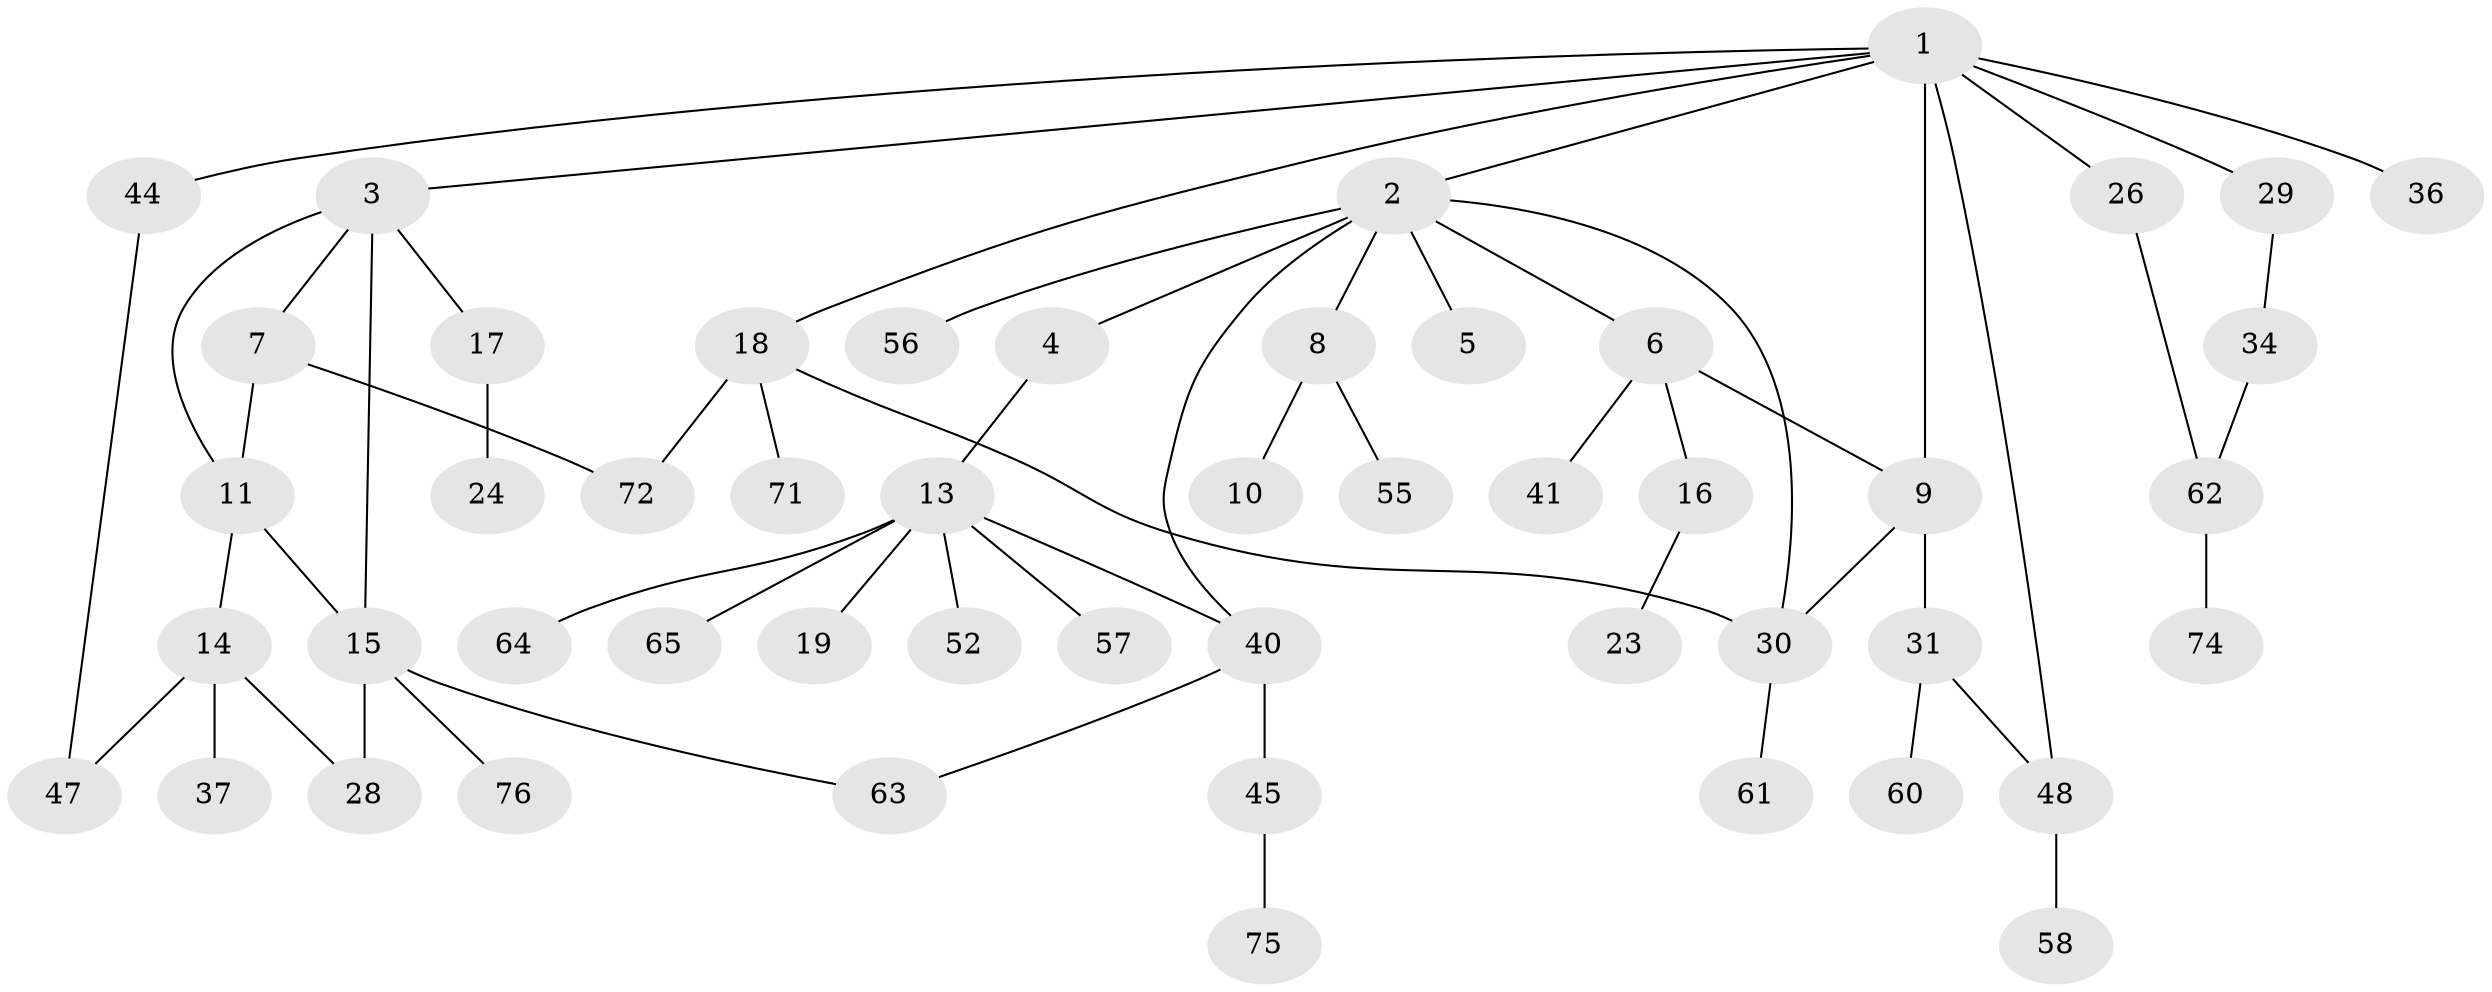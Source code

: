 // Generated by graph-tools (version 1.1) at 2025/23/03/03/25 07:23:35]
// undirected, 50 vertices, 61 edges
graph export_dot {
graph [start="1"]
  node [color=gray90,style=filled];
  1 [super="+12"];
  2 [super="+51"];
  3 [super="+54"];
  4 [super="+49"];
  5;
  6 [super="+32"];
  7 [super="+59"];
  8 [super="+39"];
  9 [super="+22"];
  10 [super="+20"];
  11 [super="+50"];
  13 [super="+21"];
  14 [super="+27"];
  15 [super="+67"];
  16;
  17 [super="+33"];
  18 [super="+42"];
  19;
  23;
  24 [super="+25"];
  26;
  28 [super="+68"];
  29;
  30 [super="+38"];
  31 [super="+43"];
  34 [super="+35"];
  36;
  37;
  40 [super="+66"];
  41;
  44 [super="+73"];
  45 [super="+46"];
  47 [super="+53"];
  48;
  52;
  55;
  56;
  57;
  58;
  60;
  61;
  62 [super="+70"];
  63 [super="+69"];
  64;
  65;
  71;
  72;
  74;
  75;
  76;
  1 -- 2;
  1 -- 3;
  1 -- 9;
  1 -- 29;
  1 -- 44;
  1 -- 48;
  1 -- 18;
  1 -- 26;
  1 -- 36;
  2 -- 4;
  2 -- 5;
  2 -- 6;
  2 -- 8;
  2 -- 30;
  2 -- 56;
  2 -- 40;
  3 -- 7;
  3 -- 11;
  3 -- 17;
  3 -- 15;
  4 -- 13;
  6 -- 16;
  6 -- 9;
  6 -- 41;
  7 -- 72;
  7 -- 11;
  8 -- 10;
  8 -- 55;
  9 -- 31;
  9 -- 30;
  11 -- 14;
  11 -- 15;
  13 -- 19;
  13 -- 40;
  13 -- 52;
  13 -- 57;
  13 -- 64;
  13 -- 65;
  14 -- 28;
  14 -- 37;
  14 -- 47;
  15 -- 63;
  15 -- 28;
  15 -- 76;
  16 -- 23;
  17 -- 24;
  18 -- 71;
  18 -- 72;
  18 -- 30;
  26 -- 62;
  29 -- 34;
  30 -- 61;
  31 -- 48;
  31 -- 60;
  34 -- 62;
  40 -- 45;
  40 -- 63;
  44 -- 47;
  45 -- 75;
  48 -- 58;
  62 -- 74;
}
